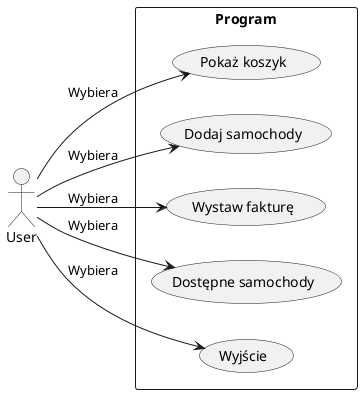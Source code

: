 @startuml

left to right direction

actor User as U

rectangle "Program" {
    usecase "Pokaż koszyk" as UC1
    usecase "Dodaj samochody" as UC2
    usecase "Wystaw fakturę" as UC3
    usecase "Dostępne samochody" as UC4
    usecase "Wyjście" as UC5
}

U --> UC1 : Wybiera
U --> UC2 : Wybiera
U --> UC3 : Wybiera
U --> UC4 : Wybiera
U --> UC5 : Wybiera

@enduml
